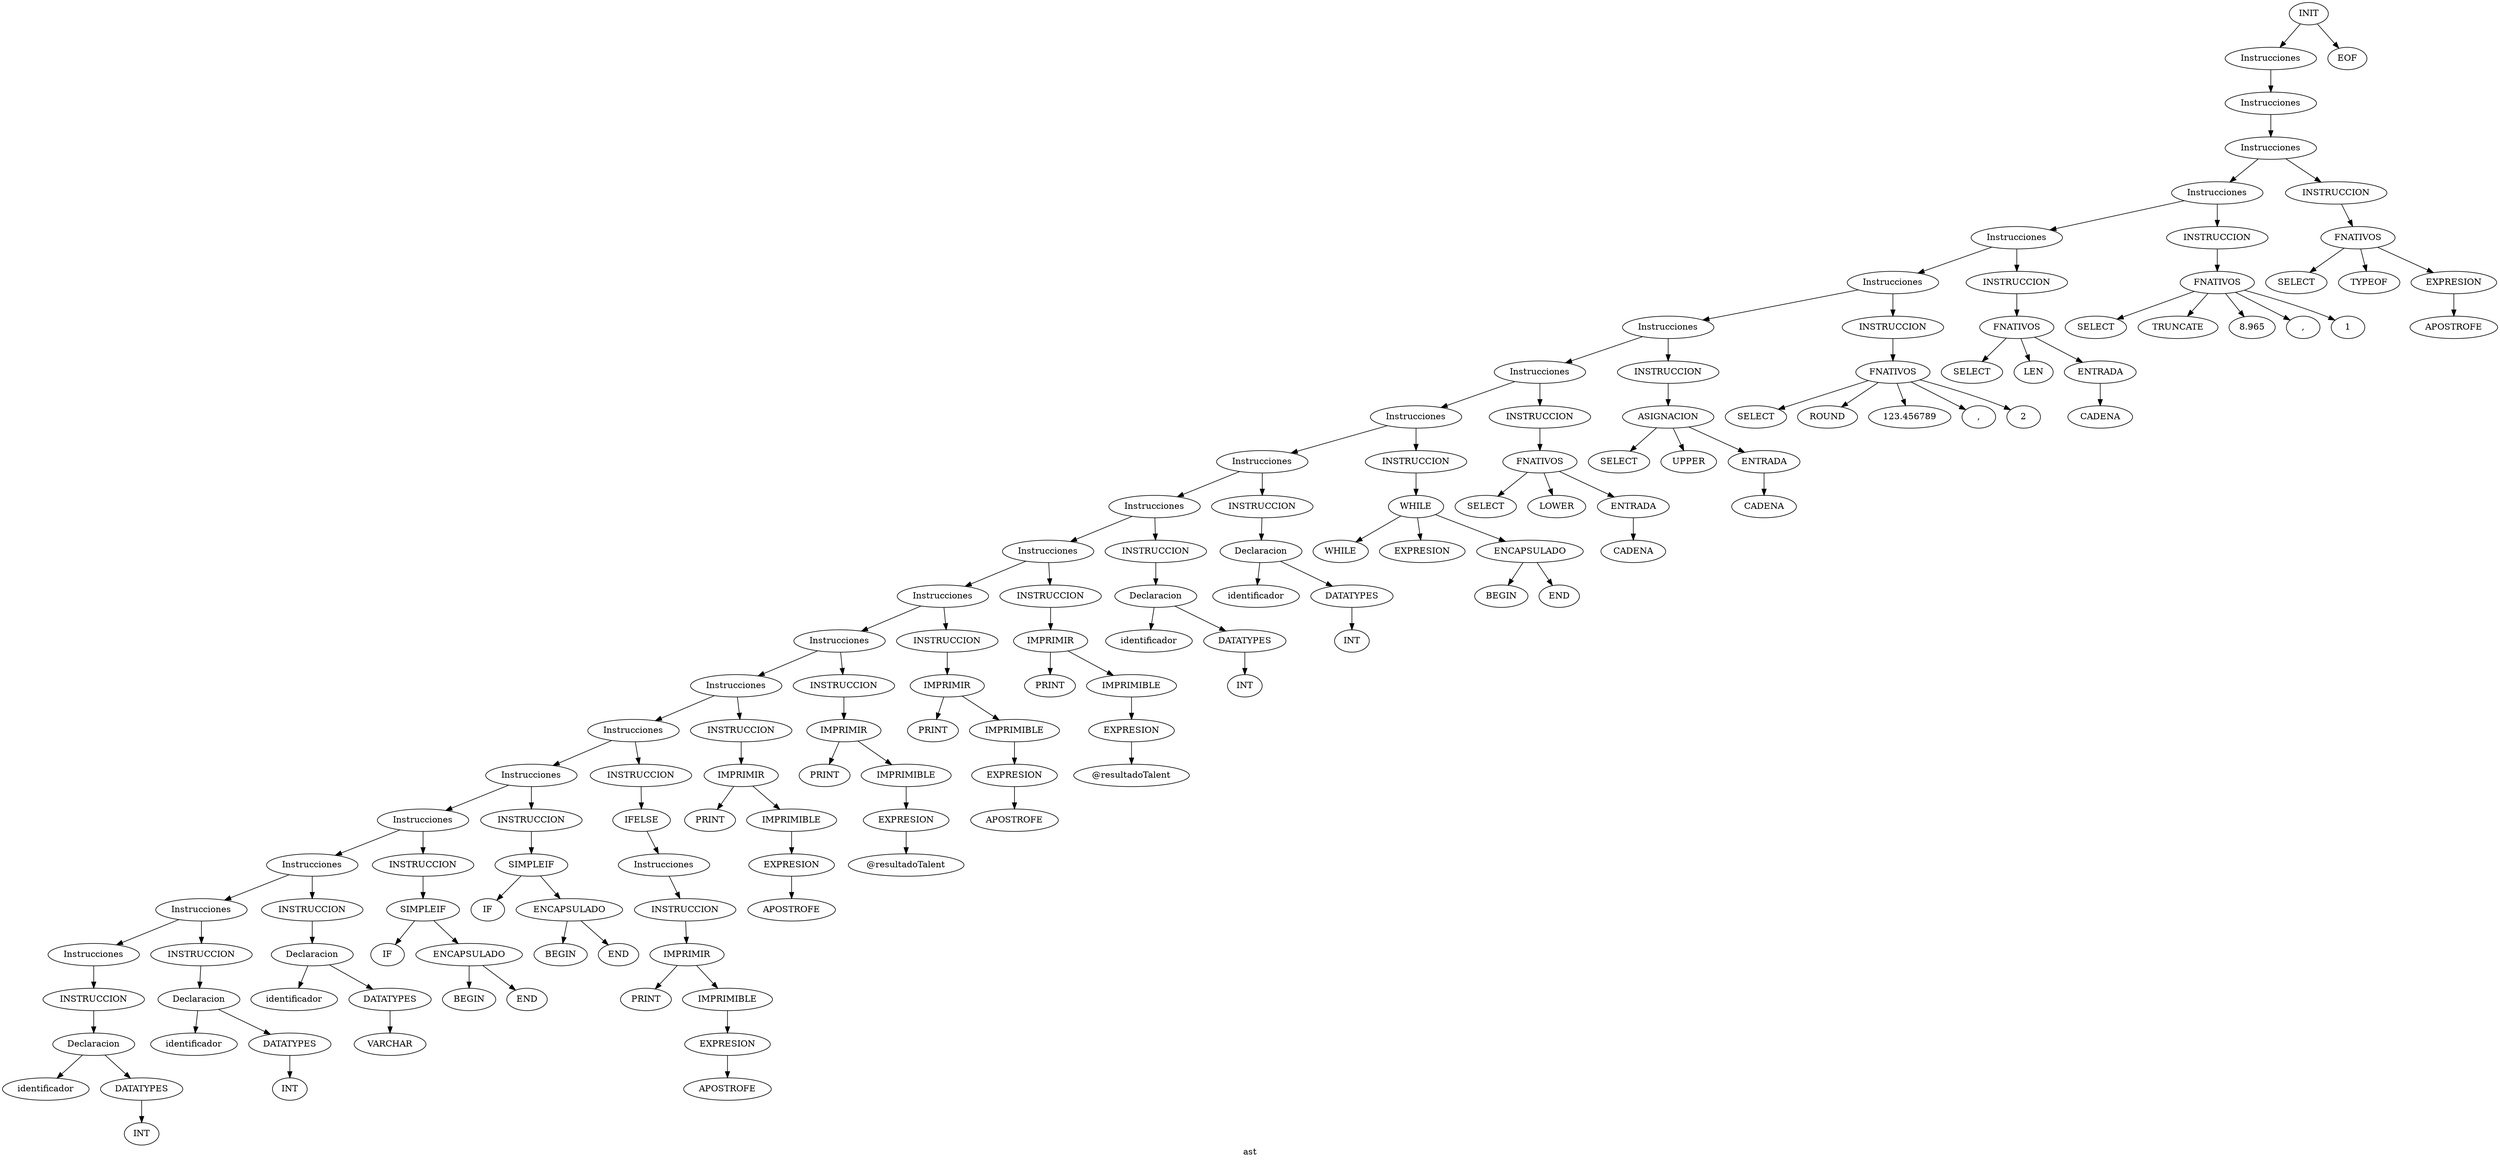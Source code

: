digraph "G" {
  label = "ast";
  "node0" [
    label = "INIT";
  ];
  "node1" [
    label = "Instrucciones";
  ];
  "node2" [
    label = "Instrucciones";
  ];
  "node3" [
    label = "Instrucciones";
  ];
  "node4" [
    label = "Instrucciones";
  ];
  "node5" [
    label = "Instrucciones";
  ];
  "node6" [
    label = "Instrucciones";
  ];
  "node7" [
    label = "Instrucciones";
  ];
  "node8" [
    label = "Instrucciones";
  ];
  "node9" [
    label = "Instrucciones";
  ];
  "node10" [
    label = "Instrucciones";
  ];
  "node11" [
    label = "Instrucciones";
  ];
  "node12" [
    label = "Instrucciones";
  ];
  "node13" [
    label = "Instrucciones";
  ];
  "node14" [
    label = "Instrucciones";
  ];
  "node15" [
    label = "Instrucciones";
  ];
  "node16" [
    label = "Instrucciones";
  ];
  "node17" [
    label = "Instrucciones";
  ];
  "node18" [
    label = "Instrucciones";
  ];
  "node19" [
    label = "Instrucciones";
  ];
  "node20" [
    label = "Instrucciones";
  ];
  "node21" [
    label = "Instrucciones";
  ];
  "node22" [
    label = "INSTRUCCION";
  ];
  "node23" [
    label = "Declaracion";
  ];
  "node24" [
    label = "identificador";
  ];
  "node25" [
    label = "DATATYPES";
  ];
  "node26" [
    label = "INT";
  ];
  "node27" [
    label = "INSTRUCCION";
  ];
  "node28" [
    label = "Declaracion";
  ];
  "node29" [
    label = "identificador";
  ];
  "node30" [
    label = "DATATYPES";
  ];
  "node31" [
    label = "INT";
  ];
  "node32" [
    label = "INSTRUCCION";
  ];
  "node33" [
    label = "Declaracion";
  ];
  "node34" [
    label = "identificador";
  ];
  "node35" [
    label = "DATATYPES";
  ];
  "node36" [
    label = "VARCHAR";
  ];
  "node37" [
    label = "INSTRUCCION";
  ];
  "node38" [
    label = "SIMPLEIF";
  ];
  "node39" [
    label = "IF";
  ];
  "node40" [
    label = "ENCAPSULADO";
  ];
  "node41" [
    label = "BEGIN";
  ];
  "node42" [
    label = "END";
  ];
  "node43" [
    label = "INSTRUCCION";
  ];
  "node44" [
    label = "SIMPLEIF";
  ];
  "node45" [
    label = "IF";
  ];
  "node46" [
    label = "ENCAPSULADO";
  ];
  "node47" [
    label = "BEGIN";
  ];
  "node48" [
    label = "END";
  ];
  "node49" [
    label = "INSTRUCCION";
  ];
  "node50" [
    label = "IFELSE";
  ];
  "node51" [
    label = "Instrucciones";
  ];
  "node52" [
    label = "INSTRUCCION";
  ];
  "node53" [
    label = "IMPRIMIR";
  ];
  "node54" [
    label = "PRINT";
  ];
  "node55" [
    label = "IMPRIMIBLE";
  ];
  "node56" [
    label = "EXPRESION";
  ];
  "node57" [
    label = "APOSTROFE";
  ];
  "node58" [
    label = "INSTRUCCION";
  ];
  "node59" [
    label = "IMPRIMIR";
  ];
  "node60" [
    label = "PRINT";
  ];
  "node61" [
    label = "IMPRIMIBLE";
  ];
  "node62" [
    label = "EXPRESION";
  ];
  "node63" [
    label = "APOSTROFE";
  ];
  "node64" [
    label = "INSTRUCCION";
  ];
  "node65" [
    label = "IMPRIMIR";
  ];
  "node66" [
    label = "PRINT";
  ];
  "node67" [
    label = "IMPRIMIBLE";
  ];
  "node68" [
    label = "EXPRESION";
  ];
  "node69" [
    label = "@resultadoTalent";
  ];
  "node70" [
    label = "INSTRUCCION";
  ];
  "node71" [
    label = "IMPRIMIR";
  ];
  "node72" [
    label = "PRINT";
  ];
  "node73" [
    label = "IMPRIMIBLE";
  ];
  "node74" [
    label = "EXPRESION";
  ];
  "node75" [
    label = "APOSTROFE";
  ];
  "node76" [
    label = "INSTRUCCION";
  ];
  "node77" [
    label = "IMPRIMIR";
  ];
  "node78" [
    label = "PRINT";
  ];
  "node79" [
    label = "IMPRIMIBLE";
  ];
  "node80" [
    label = "EXPRESION";
  ];
  "node81" [
    label = "@resultadoTalent";
  ];
  "node82" [
    label = "INSTRUCCION";
  ];
  "node83" [
    label = "Declaracion";
  ];
  "node84" [
    label = "identificador";
  ];
  "node85" [
    label = "DATATYPES";
  ];
  "node86" [
    label = "INT";
  ];
  "node87" [
    label = "INSTRUCCION";
  ];
  "node88" [
    label = "Declaracion";
  ];
  "node89" [
    label = "identificador";
  ];
  "node90" [
    label = "DATATYPES";
  ];
  "node91" [
    label = "INT";
  ];
  "node92" [
    label = "INSTRUCCION";
  ];
  "node93" [
    label = "WHILE";
  ];
  "node94" [
    label = "WHILE";
  ];
  "node95" [
    label = "EXPRESION";
  ];
  "node96" [
    label = "ENCAPSULADO";
  ];
  "node97" [
    label = "BEGIN";
  ];
  "node98" [
    label = "END";
  ];
  "node99" [
    label = "INSTRUCCION";
  ];
  "node100" [
    label = "FNATIVOS";
  ];
  "node101" [
    label = "SELECT";
  ];
  "node102" [
    label = "LOWER";
  ];
  "node103" [
    label = "ENTRADA";
  ];
  "node104" [
    label = "CADENA";
  ];
  "node105" [
    label = "INSTRUCCION";
  ];
  "node106" [
    label = "ASIGNACION";
  ];
  "node107" [
    label = "SELECT";
  ];
  "node108" [
    label = "UPPER";
  ];
  "node109" [
    label = "ENTRADA";
  ];
  "node110" [
    label = "CADENA";
  ];
  "node111" [
    label = "INSTRUCCION";
  ];
  "node112" [
    label = "FNATIVOS";
  ];
  "node113" [
    label = "SELECT";
  ];
  "node114" [
    label = "ROUND";
  ];
  "node115" [
    label = "123.456789";
  ];
  "node116" [
    label = ",";
  ];
  "node117" [
    label = "2";
  ];
  "node118" [
    label = "INSTRUCCION";
  ];
  "node119" [
    label = "FNATIVOS";
  ];
  "node120" [
    label = "SELECT";
  ];
  "node121" [
    label = "LEN";
  ];
  "node122" [
    label = "ENTRADA";
  ];
  "node123" [
    label = "CADENA";
  ];
  "node124" [
    label = "INSTRUCCION";
  ];
  "node125" [
    label = "FNATIVOS";
  ];
  "node126" [
    label = "SELECT";
  ];
  "node127" [
    label = "TRUNCATE";
  ];
  "node128" [
    label = "8.965";
  ];
  "node129" [
    label = ",";
  ];
  "node130" [
    label = "1";
  ];
  "node131" [
    label = "INSTRUCCION";
  ];
  "node132" [
    label = "FNATIVOS";
  ];
  "node133" [
    label = "SELECT";
  ];
  "node134" [
    label = "TYPEOF";
  ];
  "node135" [
    label = "EXPRESION";
  ];
  "node136" [
    label = "APOSTROFE";
  ];
  "node137" [
    label = "EOF";
  ];
  "node0" -> "node1" [
    label = "";
  ];
  "node1" -> "node2" [
    label = "";
  ];
  "node2" -> "node3" [
    label = "";
  ];
  "node3" -> "node4" [
    label = "";
  ];
  "node4" -> "node5" [
    label = "";
  ];
  "node5" -> "node6" [
    label = "";
  ];
  "node6" -> "node7" [
    label = "";
  ];
  "node7" -> "node8" [
    label = "";
  ];
  "node8" -> "node9" [
    label = "";
  ];
  "node9" -> "node10" [
    label = "";
  ];
  "node10" -> "node11" [
    label = "";
  ];
  "node11" -> "node12" [
    label = "";
  ];
  "node12" -> "node13" [
    label = "";
  ];
  "node13" -> "node14" [
    label = "";
  ];
  "node14" -> "node15" [
    label = "";
  ];
  "node15" -> "node16" [
    label = "";
  ];
  "node16" -> "node17" [
    label = "";
  ];
  "node17" -> "node18" [
    label = "";
  ];
  "node18" -> "node19" [
    label = "";
  ];
  "node19" -> "node20" [
    label = "";
  ];
  "node20" -> "node21" [
    label = "";
  ];
  "node21" -> "node22" [
    label = "";
  ];
  "node22" -> "node23" [
    label = "";
  ];
  "node23" -> "node24" [
    label = "";
  ];
  "node23" -> "node25" [
    label = "";
  ];
  "node25" -> "node26" [
    label = "";
  ];
  "node20" -> "node27" [
    label = "";
  ];
  "node27" -> "node28" [
    label = "";
  ];
  "node28" -> "node29" [
    label = "";
  ];
  "node28" -> "node30" [
    label = "";
  ];
  "node30" -> "node31" [
    label = "";
  ];
  "node19" -> "node32" [
    label = "";
  ];
  "node32" -> "node33" [
    label = "";
  ];
  "node33" -> "node34" [
    label = "";
  ];
  "node33" -> "node35" [
    label = "";
  ];
  "node35" -> "node36" [
    label = "";
  ];
  "node18" -> "node37" [
    label = "";
  ];
  "node37" -> "node38" [
    label = "";
  ];
  "node38" -> "node39" [
    label = "";
  ];
  "node38" -> "node40" [
    label = "";
  ];
  "node40" -> "node41" [
    label = "";
  ];
  "node40" -> "node42" [
    label = "";
  ];
  "node17" -> "node43" [
    label = "";
  ];
  "node43" -> "node44" [
    label = "";
  ];
  "node44" -> "node45" [
    label = "";
  ];
  "node44" -> "node46" [
    label = "";
  ];
  "node46" -> "node47" [
    label = "";
  ];
  "node46" -> "node48" [
    label = "";
  ];
  "node16" -> "node49" [
    label = "";
  ];
  "node49" -> "node50" [
    label = "";
  ];
  "node50" -> "node51" [
    label = "";
  ];
  "node51" -> "node52" [
    label = "";
  ];
  "node52" -> "node53" [
    label = "";
  ];
  "node53" -> "node54" [
    label = "";
  ];
  "node53" -> "node55" [
    label = "";
  ];
  "node55" -> "node56" [
    label = "";
  ];
  "node56" -> "node57" [
    label = "";
  ];
  "node15" -> "node58" [
    label = "";
  ];
  "node58" -> "node59" [
    label = "";
  ];
  "node59" -> "node60" [
    label = "";
  ];
  "node59" -> "node61" [
    label = "";
  ];
  "node61" -> "node62" [
    label = "";
  ];
  "node62" -> "node63" [
    label = "";
  ];
  "node14" -> "node64" [
    label = "";
  ];
  "node64" -> "node65" [
    label = "";
  ];
  "node65" -> "node66" [
    label = "";
  ];
  "node65" -> "node67" [
    label = "";
  ];
  "node67" -> "node68" [
    label = "";
  ];
  "node68" -> "node69" [
    label = "";
  ];
  "node13" -> "node70" [
    label = "";
  ];
  "node70" -> "node71" [
    label = "";
  ];
  "node71" -> "node72" [
    label = "";
  ];
  "node71" -> "node73" [
    label = "";
  ];
  "node73" -> "node74" [
    label = "";
  ];
  "node74" -> "node75" [
    label = "";
  ];
  "node12" -> "node76" [
    label = "";
  ];
  "node76" -> "node77" [
    label = "";
  ];
  "node77" -> "node78" [
    label = "";
  ];
  "node77" -> "node79" [
    label = "";
  ];
  "node79" -> "node80" [
    label = "";
  ];
  "node80" -> "node81" [
    label = "";
  ];
  "node11" -> "node82" [
    label = "";
  ];
  "node82" -> "node83" [
    label = "";
  ];
  "node83" -> "node84" [
    label = "";
  ];
  "node83" -> "node85" [
    label = "";
  ];
  "node85" -> "node86" [
    label = "";
  ];
  "node10" -> "node87" [
    label = "";
  ];
  "node87" -> "node88" [
    label = "";
  ];
  "node88" -> "node89" [
    label = "";
  ];
  "node88" -> "node90" [
    label = "";
  ];
  "node90" -> "node91" [
    label = "";
  ];
  "node9" -> "node92" [
    label = "";
  ];
  "node92" -> "node93" [
    label = "";
  ];
  "node93" -> "node94" [
    label = "";
  ];
  "node93" -> "node95" [
    label = "";
  ];
  "node93" -> "node96" [
    label = "";
  ];
  "node96" -> "node97" [
    label = "";
  ];
  "node96" -> "node98" [
    label = "";
  ];
  "node8" -> "node99" [
    label = "";
  ];
  "node99" -> "node100" [
    label = "";
  ];
  "node100" -> "node101" [
    label = "";
  ];
  "node100" -> "node102" [
    label = "";
  ];
  "node100" -> "node103" [
    label = "";
  ];
  "node103" -> "node104" [
    label = "";
  ];
  "node7" -> "node105" [
    label = "";
  ];
  "node105" -> "node106" [
    label = "";
  ];
  "node106" -> "node107" [
    label = "";
  ];
  "node106" -> "node108" [
    label = "";
  ];
  "node106" -> "node109" [
    label = "";
  ];
  "node109" -> "node110" [
    label = "";
  ];
  "node6" -> "node111" [
    label = "";
  ];
  "node111" -> "node112" [
    label = "";
  ];
  "node112" -> "node113" [
    label = "";
  ];
  "node112" -> "node114" [
    label = "";
  ];
  "node112" -> "node115" [
    label = "";
  ];
  "node112" -> "node116" [
    label = "";
  ];
  "node112" -> "node117" [
    label = "";
  ];
  "node5" -> "node118" [
    label = "";
  ];
  "node118" -> "node119" [
    label = "";
  ];
  "node119" -> "node120" [
    label = "";
  ];
  "node119" -> "node121" [
    label = "";
  ];
  "node119" -> "node122" [
    label = "";
  ];
  "node122" -> "node123" [
    label = "";
  ];
  "node4" -> "node124" [
    label = "";
  ];
  "node124" -> "node125" [
    label = "";
  ];
  "node125" -> "node126" [
    label = "";
  ];
  "node125" -> "node127" [
    label = "";
  ];
  "node125" -> "node128" [
    label = "";
  ];
  "node125" -> "node129" [
    label = "";
  ];
  "node125" -> "node130" [
    label = "";
  ];
  "node3" -> "node131" [
    label = "";
  ];
  "node131" -> "node132" [
    label = "";
  ];
  "node132" -> "node133" [
    label = "";
  ];
  "node132" -> "node134" [
    label = "";
  ];
  "node132" -> "node135" [
    label = "";
  ];
  "node135" -> "node136" [
    label = "";
  ];
  "node0" -> "node137" [
    label = "";
  ];
}